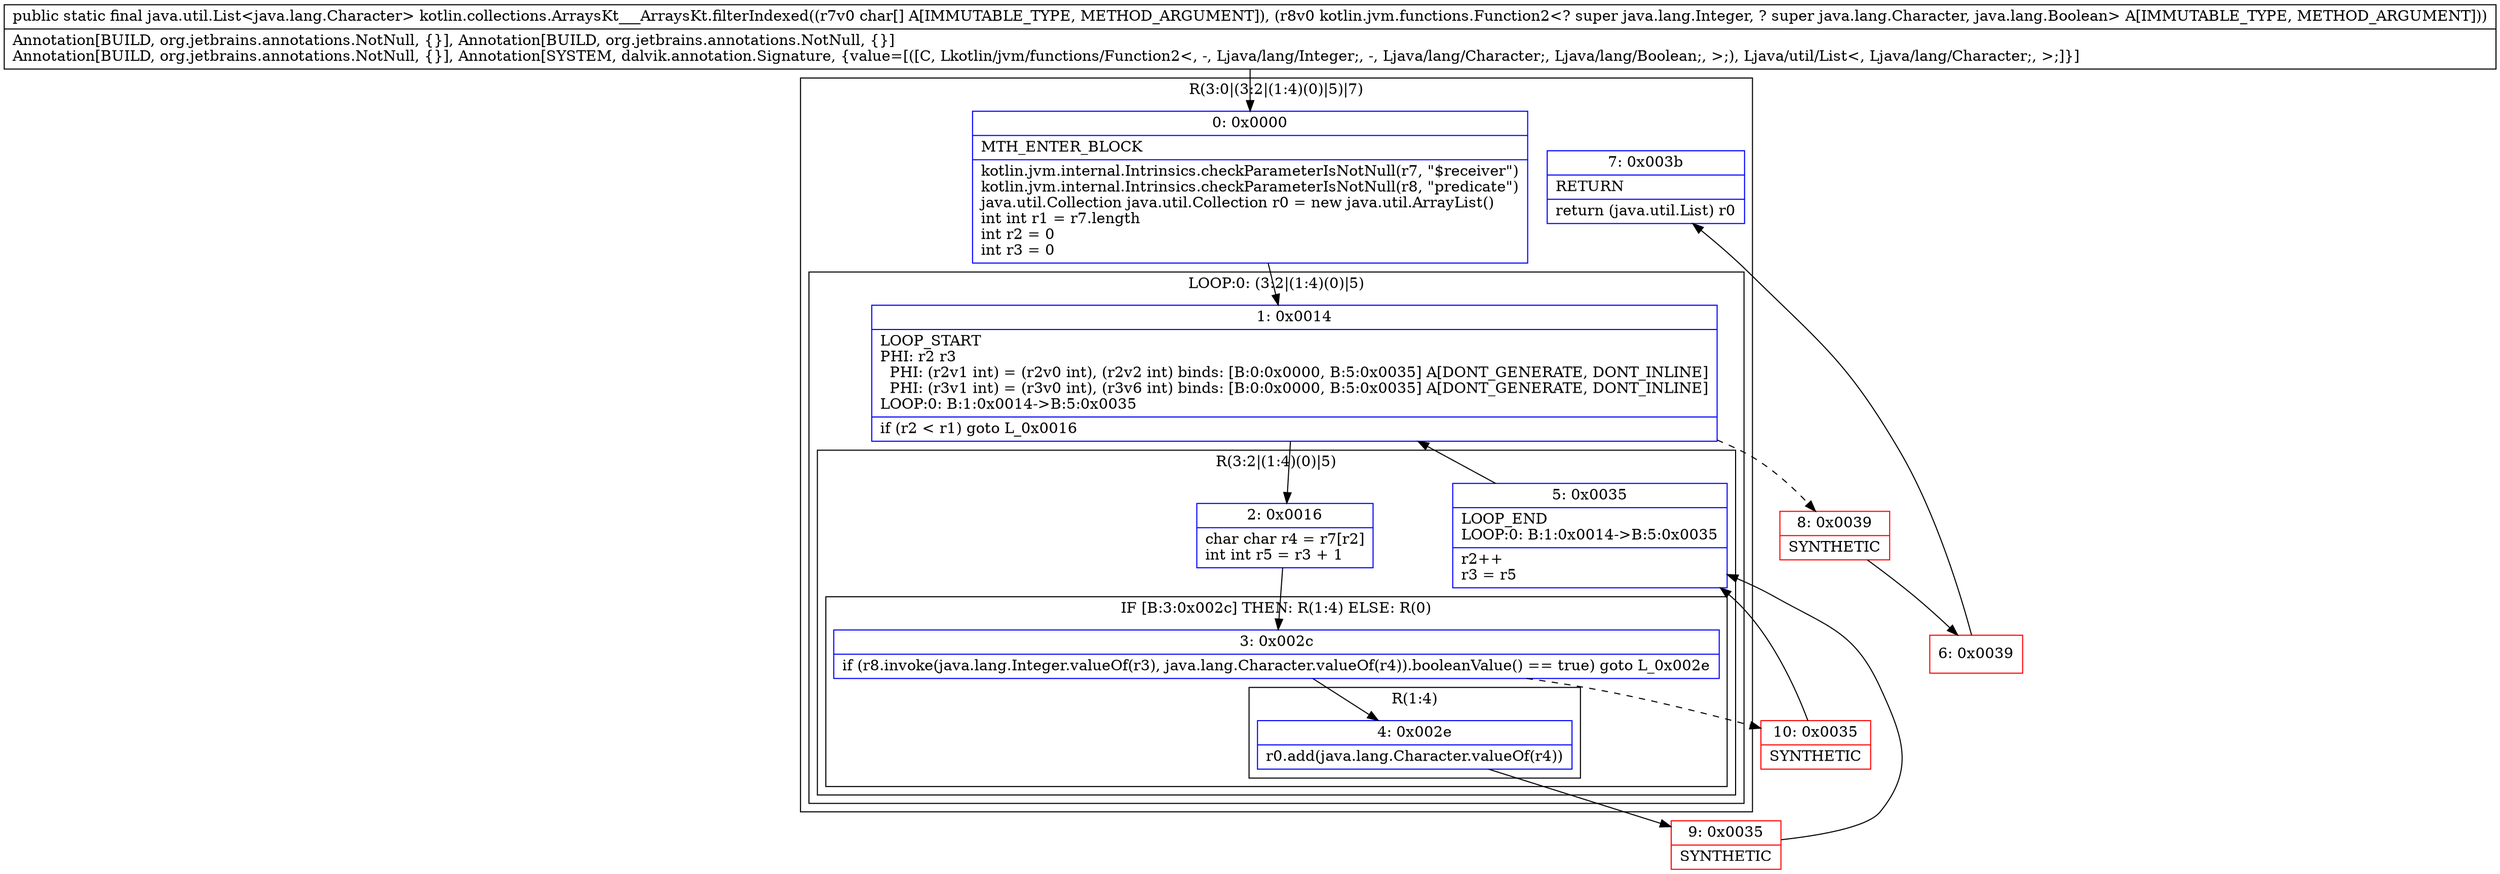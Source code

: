 digraph "CFG forkotlin.collections.ArraysKt___ArraysKt.filterIndexed([CLkotlin\/jvm\/functions\/Function2;)Ljava\/util\/List;" {
subgraph cluster_Region_1455784580 {
label = "R(3:0|(3:2|(1:4)(0)|5)|7)";
node [shape=record,color=blue];
Node_0 [shape=record,label="{0\:\ 0x0000|MTH_ENTER_BLOCK\l|kotlin.jvm.internal.Intrinsics.checkParameterIsNotNull(r7, \"$receiver\")\lkotlin.jvm.internal.Intrinsics.checkParameterIsNotNull(r8, \"predicate\")\ljava.util.Collection java.util.Collection r0 = new java.util.ArrayList()\lint int r1 = r7.length\lint r2 = 0\lint r3 = 0\l}"];
subgraph cluster_LoopRegion_850551726 {
label = "LOOP:0: (3:2|(1:4)(0)|5)";
node [shape=record,color=blue];
Node_1 [shape=record,label="{1\:\ 0x0014|LOOP_START\lPHI: r2 r3 \l  PHI: (r2v1 int) = (r2v0 int), (r2v2 int) binds: [B:0:0x0000, B:5:0x0035] A[DONT_GENERATE, DONT_INLINE]\l  PHI: (r3v1 int) = (r3v0 int), (r3v6 int) binds: [B:0:0x0000, B:5:0x0035] A[DONT_GENERATE, DONT_INLINE]\lLOOP:0: B:1:0x0014\-\>B:5:0x0035\l|if (r2 \< r1) goto L_0x0016\l}"];
subgraph cluster_Region_641970291 {
label = "R(3:2|(1:4)(0)|5)";
node [shape=record,color=blue];
Node_2 [shape=record,label="{2\:\ 0x0016|char char r4 = r7[r2]\lint int r5 = r3 + 1\l}"];
subgraph cluster_IfRegion_1550374813 {
label = "IF [B:3:0x002c] THEN: R(1:4) ELSE: R(0)";
node [shape=record,color=blue];
Node_3 [shape=record,label="{3\:\ 0x002c|if (r8.invoke(java.lang.Integer.valueOf(r3), java.lang.Character.valueOf(r4)).booleanValue() == true) goto L_0x002e\l}"];
subgraph cluster_Region_1145016526 {
label = "R(1:4)";
node [shape=record,color=blue];
Node_4 [shape=record,label="{4\:\ 0x002e|r0.add(java.lang.Character.valueOf(r4))\l}"];
}
subgraph cluster_Region_2095252666 {
label = "R(0)";
node [shape=record,color=blue];
}
}
Node_5 [shape=record,label="{5\:\ 0x0035|LOOP_END\lLOOP:0: B:1:0x0014\-\>B:5:0x0035\l|r2++\lr3 = r5\l}"];
}
}
Node_7 [shape=record,label="{7\:\ 0x003b|RETURN\l|return (java.util.List) r0\l}"];
}
Node_6 [shape=record,color=red,label="{6\:\ 0x0039}"];
Node_8 [shape=record,color=red,label="{8\:\ 0x0039|SYNTHETIC\l}"];
Node_9 [shape=record,color=red,label="{9\:\ 0x0035|SYNTHETIC\l}"];
Node_10 [shape=record,color=red,label="{10\:\ 0x0035|SYNTHETIC\l}"];
MethodNode[shape=record,label="{public static final java.util.List\<java.lang.Character\> kotlin.collections.ArraysKt___ArraysKt.filterIndexed((r7v0 char[] A[IMMUTABLE_TYPE, METHOD_ARGUMENT]), (r8v0 kotlin.jvm.functions.Function2\<? super java.lang.Integer, ? super java.lang.Character, java.lang.Boolean\> A[IMMUTABLE_TYPE, METHOD_ARGUMENT]))  | Annotation[BUILD, org.jetbrains.annotations.NotNull, \{\}], Annotation[BUILD, org.jetbrains.annotations.NotNull, \{\}]\lAnnotation[BUILD, org.jetbrains.annotations.NotNull, \{\}], Annotation[SYSTEM, dalvik.annotation.Signature, \{value=[([C, Lkotlin\/jvm\/functions\/Function2\<, \-, Ljava\/lang\/Integer;, \-, Ljava\/lang\/Character;, Ljava\/lang\/Boolean;, \>;), Ljava\/util\/List\<, Ljava\/lang\/Character;, \>;]\}]\l}"];
MethodNode -> Node_0;
Node_0 -> Node_1;
Node_1 -> Node_2;
Node_1 -> Node_8[style=dashed];
Node_2 -> Node_3;
Node_3 -> Node_4;
Node_3 -> Node_10[style=dashed];
Node_4 -> Node_9;
Node_5 -> Node_1;
Node_6 -> Node_7;
Node_8 -> Node_6;
Node_9 -> Node_5;
Node_10 -> Node_5;
}

